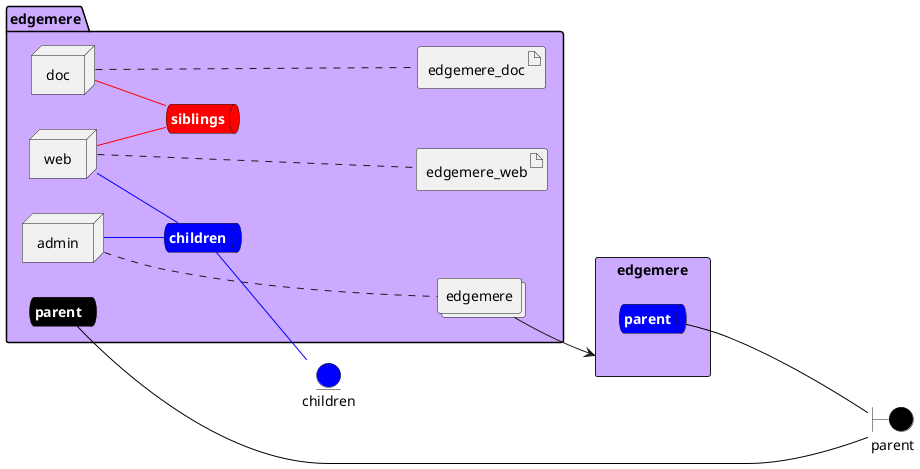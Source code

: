 @startuml

left to right direction


boundary parent #black


entity children #blue

rectangle "edgemere" as edgemereStack #ccaaff {
    queue edgemereStacksnet #blue [
        <b><color:white>parent</color></b>
    ]
}



package "edgemere" #ccaaff {
    queue parentnet #black [
            <b><color:white>parent</color></b>
    ]
    
    parentnet -[#black]- parent
    
    queue childrennet #blue [
            <b><color:white>children</color></b>
    ]
    
    childrennet -[#blue]- children
    
    queue siblingsnet #red [
            <b><color:white>siblings</color></b>
    ]
    

node "admin" as adminService
node "web" as webService
node "doc" as docService

        collections "edgemere" as edgemereimage
    
        artifact "edgemere_web" as edgemere_webimage
    
        artifact "edgemere_doc" as edgemere_docimage
    
}

adminService -[#blue]- childrennet

webService -[#blue]- childrennet

webService -[#red]- siblingsnet

docService -[#red]- siblingsnet
adminService .... edgemereimage
webService .... edgemere_webimage
docService .... edgemere_docimage

edgemereimage --> edgemereStack
    
edgemereStacksnet --[#black]-- parent
    

@enduml
